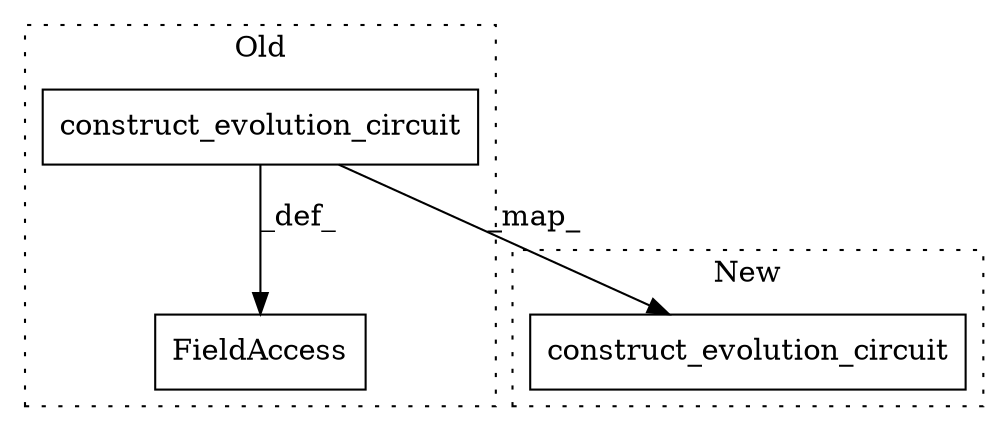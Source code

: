 digraph G {
subgraph cluster0 {
1 [label="construct_evolution_circuit" a="32" s="4169,4267" l="28,1" shape="box"];
3 [label="FieldAccess" a="22" s="4145" l="7" shape="box"];
label = "Old";
style="dotted";
}
subgraph cluster1 {
2 [label="construct_evolution_circuit" a="32" s="4154,4252" l="28,1" shape="box"];
label = "New";
style="dotted";
}
1 -> 2 [label="_map_"];
1 -> 3 [label="_def_"];
}